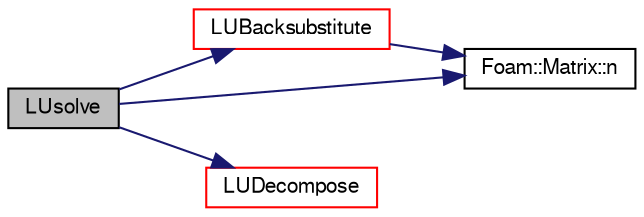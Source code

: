digraph "LUsolve"
{
  bgcolor="transparent";
  edge [fontname="FreeSans",fontsize="10",labelfontname="FreeSans",labelfontsize="10"];
  node [fontname="FreeSans",fontsize="10",shape=record];
  rankdir="LR";
  Node110911 [label="LUsolve",height=0.2,width=0.4,color="black", fillcolor="grey75", style="filled", fontcolor="black"];
  Node110911 -> Node110912 [color="midnightblue",fontsize="10",style="solid",fontname="FreeSans"];
  Node110912 [label="LUBacksubstitute",height=0.2,width=0.4,color="red",URL="$a21124.html#a3a4fbcdd330a7cdba4ce12676ad9cb3e",tooltip="LU back-substitution with given source, returning the solution. "];
  Node110912 -> Node110913 [color="midnightblue",fontsize="10",style="solid",fontname="FreeSans"];
  Node110913 [label="Foam::Matrix::n",height=0.2,width=0.4,color="black",URL="$a26774.html#a8a840ce72ef06572aff1f3e950889757",tooltip="Return the number of rows. "];
  Node110911 -> Node110915 [color="midnightblue",fontsize="10",style="solid",fontname="FreeSans"];
  Node110915 [label="LUDecompose",height=0.2,width=0.4,color="red",URL="$a21124.html#a4c90a8a26de44c9bed71aef2138ce997",tooltip="LU decompose the matrix with pivoting. "];
  Node110911 -> Node110913 [color="midnightblue",fontsize="10",style="solid",fontname="FreeSans"];
}
